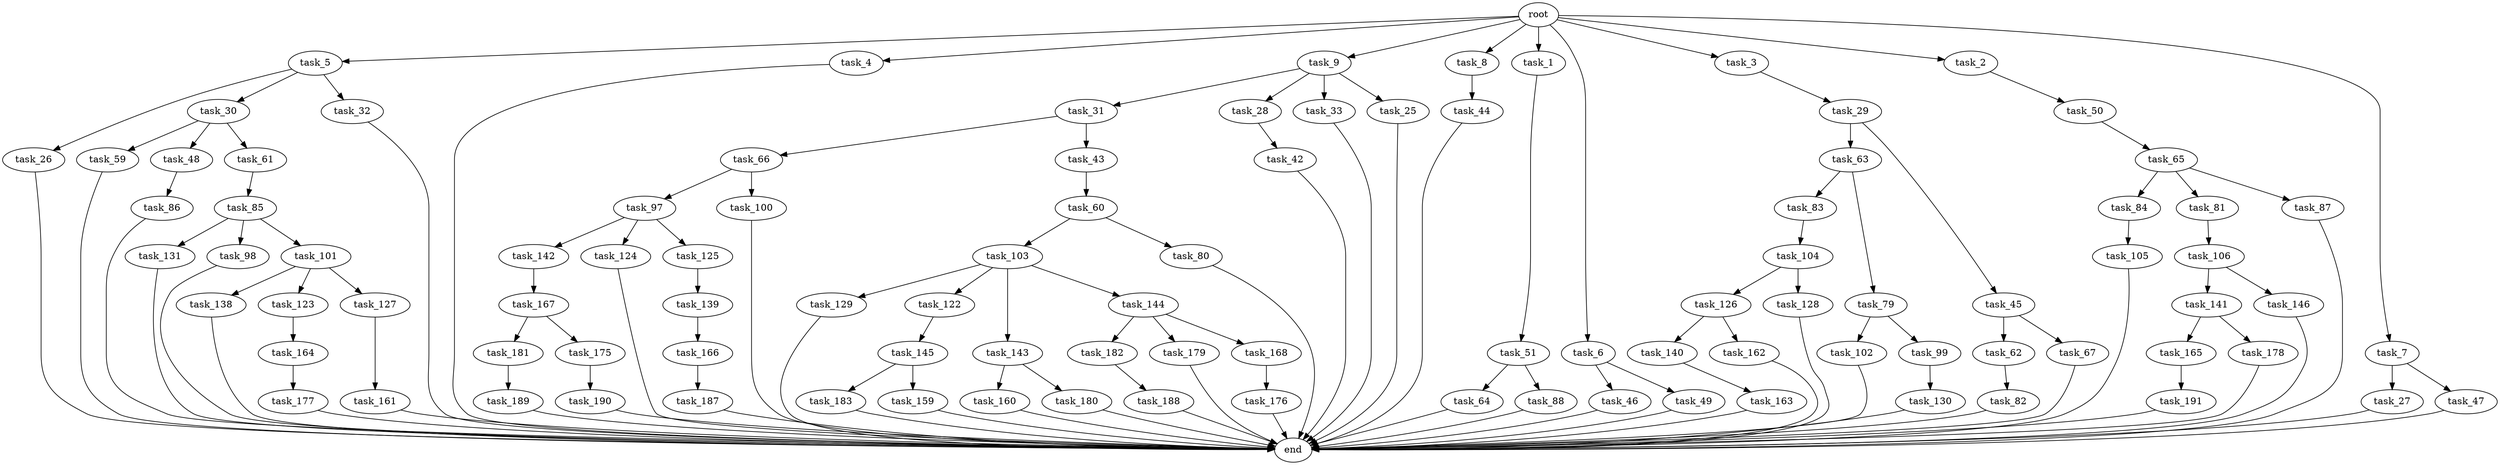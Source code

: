 digraph G {
  task_129 [size="343597383.680000"];
  task_27 [size="3092376453.120000"];
  task_122 [size="343597383.680000"];
  task_50 [size="6957847019.520000"];
  task_181 [size="1374389534.720000"];
  task_182 [size="6957847019.520000"];
  task_187 [size="5497558138.880000"];
  task_66 [size="4209067950.080000"];
  task_5 [size="10.240000"];
  task_4 [size="10.240000"];
  task_84 [size="4209067950.080000"];
  task_81 [size="4209067950.080000"];
  task_190 [size="773094113.280000"];
  task_143 [size="343597383.680000"];
  task_26 [size="773094113.280000"];
  task_64 [size="4209067950.080000"];
  task_103 [size="773094113.280000"];
  task_141 [size="1374389534.720000"];
  task_31 [size="2147483648.000000"];
  task_51 [size="1374389534.720000"];
  task_28 [size="2147483648.000000"];
  task_88 [size="4209067950.080000"];
  task_82 [size="2147483648.000000"];
  task_9 [size="10.240000"];
  task_44 [size="5497558138.880000"];
  task_33 [size="2147483648.000000"];
  task_142 [size="5497558138.880000"];
  task_183 [size="773094113.280000"];
  task_102 [size="343597383.680000"];
  root [size="0.000000"];
  task_8 [size="10.240000"];
  task_86 [size="4209067950.080000"];
  task_160 [size="773094113.280000"];
  task_167 [size="6957847019.520000"];
  task_179 [size="6957847019.520000"];
  task_80 [size="773094113.280000"];
  task_166 [size="2147483648.000000"];
  task_83 [size="6957847019.520000"];
  task_1 [size="10.240000"];
  task_105 [size="1374389534.720000"];
  task_60 [size="8589934592.000000"];
  task_188 [size="2147483648.000000"];
  task_140 [size="343597383.680000"];
  task_180 [size="773094113.280000"];
  task_131 [size="2147483648.000000"];
  task_168 [size="6957847019.520000"];
  task_104 [size="5497558138.880000"];
  task_177 [size="3092376453.120000"];
  task_106 [size="4209067950.080000"];
  task_43 [size="4209067950.080000"];
  task_63 [size="2147483648.000000"];
  task_6 [size="10.240000"];
  task_3 [size="10.240000"];
  task_99 [size="343597383.680000"];
  task_139 [size="8589934592.000000"];
  end [size="0.000000"];
  task_144 [size="343597383.680000"];
  task_59 [size="4209067950.080000"];
  task_85 [size="5497558138.880000"];
  task_176 [size="4209067950.080000"];
  task_62 [size="3092376453.120000"];
  task_163 [size="1374389534.720000"];
  task_161 [size="3092376453.120000"];
  task_165 [size="343597383.680000"];
  task_30 [size="773094113.280000"];
  task_79 [size="6957847019.520000"];
  task_48 [size="4209067950.080000"];
  task_45 [size="2147483648.000000"];
  task_46 [size="3092376453.120000"];
  task_124 [size="5497558138.880000"];
  task_32 [size="773094113.280000"];
  task_145 [size="3092376453.120000"];
  task_125 [size="5497558138.880000"];
  task_162 [size="343597383.680000"];
  task_2 [size="10.240000"];
  task_138 [size="2147483648.000000"];
  task_25 [size="2147483648.000000"];
  task_146 [size="1374389534.720000"];
  task_130 [size="1374389534.720000"];
  task_29 [size="773094113.280000"];
  task_123 [size="2147483648.000000"];
  task_87 [size="4209067950.080000"];
  task_42 [size="773094113.280000"];
  task_178 [size="343597383.680000"];
  task_126 [size="3092376453.120000"];
  task_164 [size="4209067950.080000"];
  task_49 [size="3092376453.120000"];
  task_65 [size="773094113.280000"];
  task_67 [size="3092376453.120000"];
  task_7 [size="10.240000"];
  task_127 [size="2147483648.000000"];
  task_189 [size="3092376453.120000"];
  task_128 [size="3092376453.120000"];
  task_97 [size="773094113.280000"];
  task_47 [size="3092376453.120000"];
  task_100 [size="773094113.280000"];
  task_191 [size="2147483648.000000"];
  task_98 [size="2147483648.000000"];
  task_61 [size="4209067950.080000"];
  task_101 [size="2147483648.000000"];
  task_159 [size="773094113.280000"];
  task_175 [size="1374389534.720000"];

  task_129 -> end [size="1.000000"];
  task_27 -> end [size="1.000000"];
  task_122 -> task_145 [size="301989888.000000"];
  task_50 -> task_65 [size="75497472.000000"];
  task_181 -> task_189 [size="301989888.000000"];
  task_182 -> task_188 [size="209715200.000000"];
  task_187 -> end [size="1.000000"];
  task_66 -> task_97 [size="75497472.000000"];
  task_66 -> task_100 [size="75497472.000000"];
  task_5 -> task_30 [size="75497472.000000"];
  task_5 -> task_26 [size="75497472.000000"];
  task_5 -> task_32 [size="75497472.000000"];
  task_4 -> end [size="1.000000"];
  task_84 -> task_105 [size="134217728.000000"];
  task_81 -> task_106 [size="411041792.000000"];
  task_190 -> end [size="1.000000"];
  task_143 -> task_180 [size="75497472.000000"];
  task_143 -> task_160 [size="75497472.000000"];
  task_26 -> end [size="1.000000"];
  task_64 -> end [size="1.000000"];
  task_103 -> task_129 [size="33554432.000000"];
  task_103 -> task_122 [size="33554432.000000"];
  task_103 -> task_143 [size="33554432.000000"];
  task_103 -> task_144 [size="33554432.000000"];
  task_141 -> task_178 [size="33554432.000000"];
  task_141 -> task_165 [size="33554432.000000"];
  task_31 -> task_66 [size="411041792.000000"];
  task_31 -> task_43 [size="411041792.000000"];
  task_51 -> task_64 [size="411041792.000000"];
  task_51 -> task_88 [size="411041792.000000"];
  task_28 -> task_42 [size="75497472.000000"];
  task_88 -> end [size="1.000000"];
  task_82 -> end [size="1.000000"];
  task_9 -> task_31 [size="209715200.000000"];
  task_9 -> task_28 [size="209715200.000000"];
  task_9 -> task_25 [size="209715200.000000"];
  task_9 -> task_33 [size="209715200.000000"];
  task_44 -> end [size="1.000000"];
  task_33 -> end [size="1.000000"];
  task_142 -> task_167 [size="679477248.000000"];
  task_183 -> end [size="1.000000"];
  task_102 -> end [size="1.000000"];
  root -> task_8 [size="1.000000"];
  root -> task_2 [size="1.000000"];
  root -> task_5 [size="1.000000"];
  root -> task_4 [size="1.000000"];
  root -> task_9 [size="1.000000"];
  root -> task_1 [size="1.000000"];
  root -> task_7 [size="1.000000"];
  root -> task_6 [size="1.000000"];
  root -> task_3 [size="1.000000"];
  task_8 -> task_44 [size="536870912.000000"];
  task_86 -> end [size="1.000000"];
  task_160 -> end [size="1.000000"];
  task_167 -> task_175 [size="134217728.000000"];
  task_167 -> task_181 [size="134217728.000000"];
  task_179 -> end [size="1.000000"];
  task_80 -> end [size="1.000000"];
  task_166 -> task_187 [size="536870912.000000"];
  task_83 -> task_104 [size="536870912.000000"];
  task_1 -> task_51 [size="134217728.000000"];
  task_105 -> end [size="1.000000"];
  task_60 -> task_80 [size="75497472.000000"];
  task_60 -> task_103 [size="75497472.000000"];
  task_188 -> end [size="1.000000"];
  task_140 -> task_163 [size="134217728.000000"];
  task_180 -> end [size="1.000000"];
  task_131 -> end [size="1.000000"];
  task_168 -> task_176 [size="411041792.000000"];
  task_104 -> task_126 [size="301989888.000000"];
  task_104 -> task_128 [size="301989888.000000"];
  task_177 -> end [size="1.000000"];
  task_106 -> task_146 [size="134217728.000000"];
  task_106 -> task_141 [size="134217728.000000"];
  task_43 -> task_60 [size="838860800.000000"];
  task_63 -> task_83 [size="679477248.000000"];
  task_63 -> task_79 [size="679477248.000000"];
  task_6 -> task_49 [size="301989888.000000"];
  task_6 -> task_46 [size="301989888.000000"];
  task_3 -> task_29 [size="75497472.000000"];
  task_99 -> task_130 [size="134217728.000000"];
  task_139 -> task_166 [size="209715200.000000"];
  task_144 -> task_182 [size="679477248.000000"];
  task_144 -> task_179 [size="679477248.000000"];
  task_144 -> task_168 [size="679477248.000000"];
  task_59 -> end [size="1.000000"];
  task_85 -> task_98 [size="209715200.000000"];
  task_85 -> task_131 [size="209715200.000000"];
  task_85 -> task_101 [size="209715200.000000"];
  task_176 -> end [size="1.000000"];
  task_62 -> task_82 [size="209715200.000000"];
  task_163 -> end [size="1.000000"];
  task_161 -> end [size="1.000000"];
  task_165 -> task_191 [size="209715200.000000"];
  task_30 -> task_59 [size="411041792.000000"];
  task_30 -> task_61 [size="411041792.000000"];
  task_30 -> task_48 [size="411041792.000000"];
  task_79 -> task_99 [size="33554432.000000"];
  task_79 -> task_102 [size="33554432.000000"];
  task_48 -> task_86 [size="411041792.000000"];
  task_45 -> task_62 [size="301989888.000000"];
  task_45 -> task_67 [size="301989888.000000"];
  task_46 -> end [size="1.000000"];
  task_124 -> end [size="1.000000"];
  task_32 -> end [size="1.000000"];
  task_145 -> task_183 [size="75497472.000000"];
  task_145 -> task_159 [size="75497472.000000"];
  task_125 -> task_139 [size="838860800.000000"];
  task_162 -> end [size="1.000000"];
  task_2 -> task_50 [size="679477248.000000"];
  task_138 -> end [size="1.000000"];
  task_25 -> end [size="1.000000"];
  task_146 -> end [size="1.000000"];
  task_130 -> end [size="1.000000"];
  task_29 -> task_45 [size="209715200.000000"];
  task_29 -> task_63 [size="209715200.000000"];
  task_123 -> task_164 [size="411041792.000000"];
  task_87 -> end [size="1.000000"];
  task_42 -> end [size="1.000000"];
  task_178 -> end [size="1.000000"];
  task_126 -> task_140 [size="33554432.000000"];
  task_126 -> task_162 [size="33554432.000000"];
  task_164 -> task_177 [size="301989888.000000"];
  task_49 -> end [size="1.000000"];
  task_65 -> task_84 [size="411041792.000000"];
  task_65 -> task_81 [size="411041792.000000"];
  task_65 -> task_87 [size="411041792.000000"];
  task_67 -> end [size="1.000000"];
  task_7 -> task_47 [size="301989888.000000"];
  task_7 -> task_27 [size="301989888.000000"];
  task_127 -> task_161 [size="301989888.000000"];
  task_189 -> end [size="1.000000"];
  task_128 -> end [size="1.000000"];
  task_97 -> task_142 [size="536870912.000000"];
  task_97 -> task_124 [size="536870912.000000"];
  task_97 -> task_125 [size="536870912.000000"];
  task_47 -> end [size="1.000000"];
  task_100 -> end [size="1.000000"];
  task_191 -> end [size="1.000000"];
  task_98 -> end [size="1.000000"];
  task_61 -> task_85 [size="536870912.000000"];
  task_101 -> task_127 [size="209715200.000000"];
  task_101 -> task_138 [size="209715200.000000"];
  task_101 -> task_123 [size="209715200.000000"];
  task_159 -> end [size="1.000000"];
  task_175 -> task_190 [size="75497472.000000"];
}
